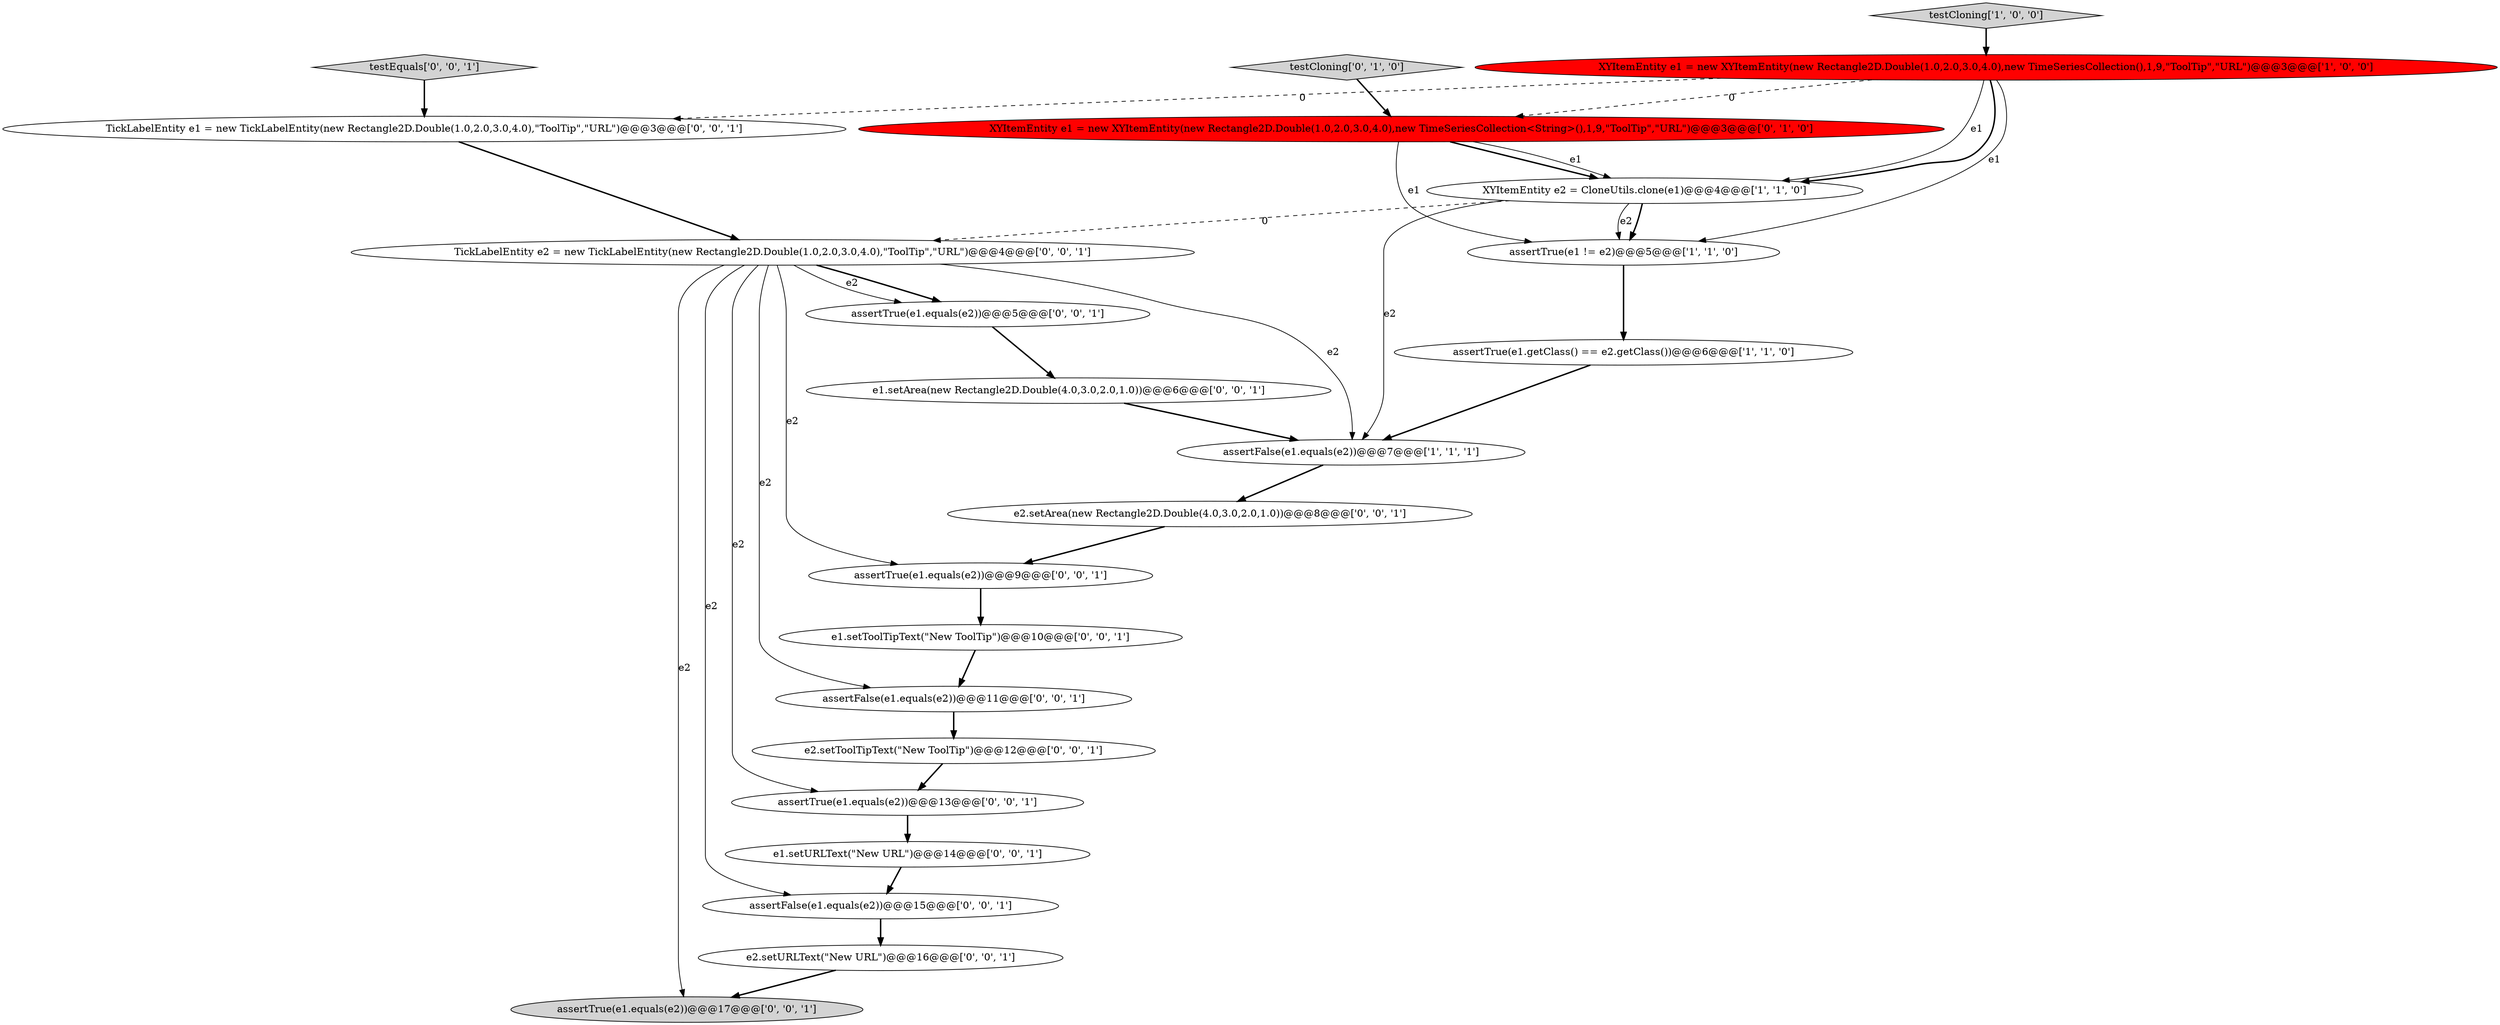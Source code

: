 digraph {
3 [style = filled, label = "assertTrue(e1.getClass() == e2.getClass())@@@6@@@['1', '1', '0']", fillcolor = white, shape = ellipse image = "AAA0AAABBB1BBB"];
9 [style = filled, label = "e1.setArea(new Rectangle2D.Double(4.0,3.0,2.0,1.0))@@@6@@@['0', '0', '1']", fillcolor = white, shape = ellipse image = "AAA0AAABBB3BBB"];
10 [style = filled, label = "TickLabelEntity e2 = new TickLabelEntity(new Rectangle2D.Double(1.0,2.0,3.0,4.0),\"ToolTip\",\"URL\")@@@4@@@['0', '0', '1']", fillcolor = white, shape = ellipse image = "AAA0AAABBB3BBB"];
8 [style = filled, label = "assertTrue(e1.equals(e2))@@@13@@@['0', '0', '1']", fillcolor = white, shape = ellipse image = "AAA0AAABBB3BBB"];
2 [style = filled, label = "testCloning['1', '0', '0']", fillcolor = lightgray, shape = diamond image = "AAA0AAABBB1BBB"];
20 [style = filled, label = "assertFalse(e1.equals(e2))@@@15@@@['0', '0', '1']", fillcolor = white, shape = ellipse image = "AAA0AAABBB3BBB"];
4 [style = filled, label = "XYItemEntity e2 = CloneUtils.clone(e1)@@@4@@@['1', '1', '0']", fillcolor = white, shape = ellipse image = "AAA0AAABBB1BBB"];
11 [style = filled, label = "e1.setToolTipText(\"New ToolTip\")@@@10@@@['0', '0', '1']", fillcolor = white, shape = ellipse image = "AAA0AAABBB3BBB"];
19 [style = filled, label = "e2.setURLText(\"New URL\")@@@16@@@['0', '0', '1']", fillcolor = white, shape = ellipse image = "AAA0AAABBB3BBB"];
0 [style = filled, label = "assertTrue(e1 != e2)@@@5@@@['1', '1', '0']", fillcolor = white, shape = ellipse image = "AAA0AAABBB1BBB"];
21 [style = filled, label = "assertTrue(e1.equals(e2))@@@17@@@['0', '0', '1']", fillcolor = lightgray, shape = ellipse image = "AAA0AAABBB3BBB"];
15 [style = filled, label = "e2.setToolTipText(\"New ToolTip\")@@@12@@@['0', '0', '1']", fillcolor = white, shape = ellipse image = "AAA0AAABBB3BBB"];
17 [style = filled, label = "assertTrue(e1.equals(e2))@@@5@@@['0', '0', '1']", fillcolor = white, shape = ellipse image = "AAA0AAABBB3BBB"];
12 [style = filled, label = "TickLabelEntity e1 = new TickLabelEntity(new Rectangle2D.Double(1.0,2.0,3.0,4.0),\"ToolTip\",\"URL\")@@@3@@@['0', '0', '1']", fillcolor = white, shape = ellipse image = "AAA0AAABBB3BBB"];
13 [style = filled, label = "assertTrue(e1.equals(e2))@@@9@@@['0', '0', '1']", fillcolor = white, shape = ellipse image = "AAA0AAABBB3BBB"];
14 [style = filled, label = "assertFalse(e1.equals(e2))@@@11@@@['0', '0', '1']", fillcolor = white, shape = ellipse image = "AAA0AAABBB3BBB"];
6 [style = filled, label = "testCloning['0', '1', '0']", fillcolor = lightgray, shape = diamond image = "AAA0AAABBB2BBB"];
22 [style = filled, label = "testEquals['0', '0', '1']", fillcolor = lightgray, shape = diamond image = "AAA0AAABBB3BBB"];
1 [style = filled, label = "assertFalse(e1.equals(e2))@@@7@@@['1', '1', '1']", fillcolor = white, shape = ellipse image = "AAA0AAABBB1BBB"];
18 [style = filled, label = "e2.setArea(new Rectangle2D.Double(4.0,3.0,2.0,1.0))@@@8@@@['0', '0', '1']", fillcolor = white, shape = ellipse image = "AAA0AAABBB3BBB"];
16 [style = filled, label = "e1.setURLText(\"New URL\")@@@14@@@['0', '0', '1']", fillcolor = white, shape = ellipse image = "AAA0AAABBB3BBB"];
5 [style = filled, label = "XYItemEntity e1 = new XYItemEntity(new Rectangle2D.Double(1.0,2.0,3.0,4.0),new TimeSeriesCollection(),1,9,\"ToolTip\",\"URL\")@@@3@@@['1', '0', '0']", fillcolor = red, shape = ellipse image = "AAA1AAABBB1BBB"];
7 [style = filled, label = "XYItemEntity e1 = new XYItemEntity(new Rectangle2D.Double(1.0,2.0,3.0,4.0),new TimeSeriesCollection<String>(),1,9,\"ToolTip\",\"URL\")@@@3@@@['0', '1', '0']", fillcolor = red, shape = ellipse image = "AAA1AAABBB2BBB"];
10->14 [style = solid, label="e2"];
7->0 [style = solid, label="e1"];
0->3 [style = bold, label=""];
8->16 [style = bold, label=""];
5->12 [style = dashed, label="0"];
3->1 [style = bold, label=""];
5->4 [style = solid, label="e1"];
11->14 [style = bold, label=""];
4->1 [style = solid, label="e2"];
17->9 [style = bold, label=""];
10->21 [style = solid, label="e2"];
1->18 [style = bold, label=""];
10->17 [style = bold, label=""];
7->4 [style = bold, label=""];
10->20 [style = solid, label="e2"];
13->11 [style = bold, label=""];
4->0 [style = bold, label=""];
10->13 [style = solid, label="e2"];
4->0 [style = solid, label="e2"];
12->10 [style = bold, label=""];
10->17 [style = solid, label="e2"];
5->0 [style = solid, label="e1"];
22->12 [style = bold, label=""];
5->4 [style = bold, label=""];
18->13 [style = bold, label=""];
14->15 [style = bold, label=""];
19->21 [style = bold, label=""];
10->1 [style = solid, label="e2"];
5->7 [style = dashed, label="0"];
6->7 [style = bold, label=""];
9->1 [style = bold, label=""];
20->19 [style = bold, label=""];
16->20 [style = bold, label=""];
4->10 [style = dashed, label="0"];
15->8 [style = bold, label=""];
10->8 [style = solid, label="e2"];
2->5 [style = bold, label=""];
7->4 [style = solid, label="e1"];
}
